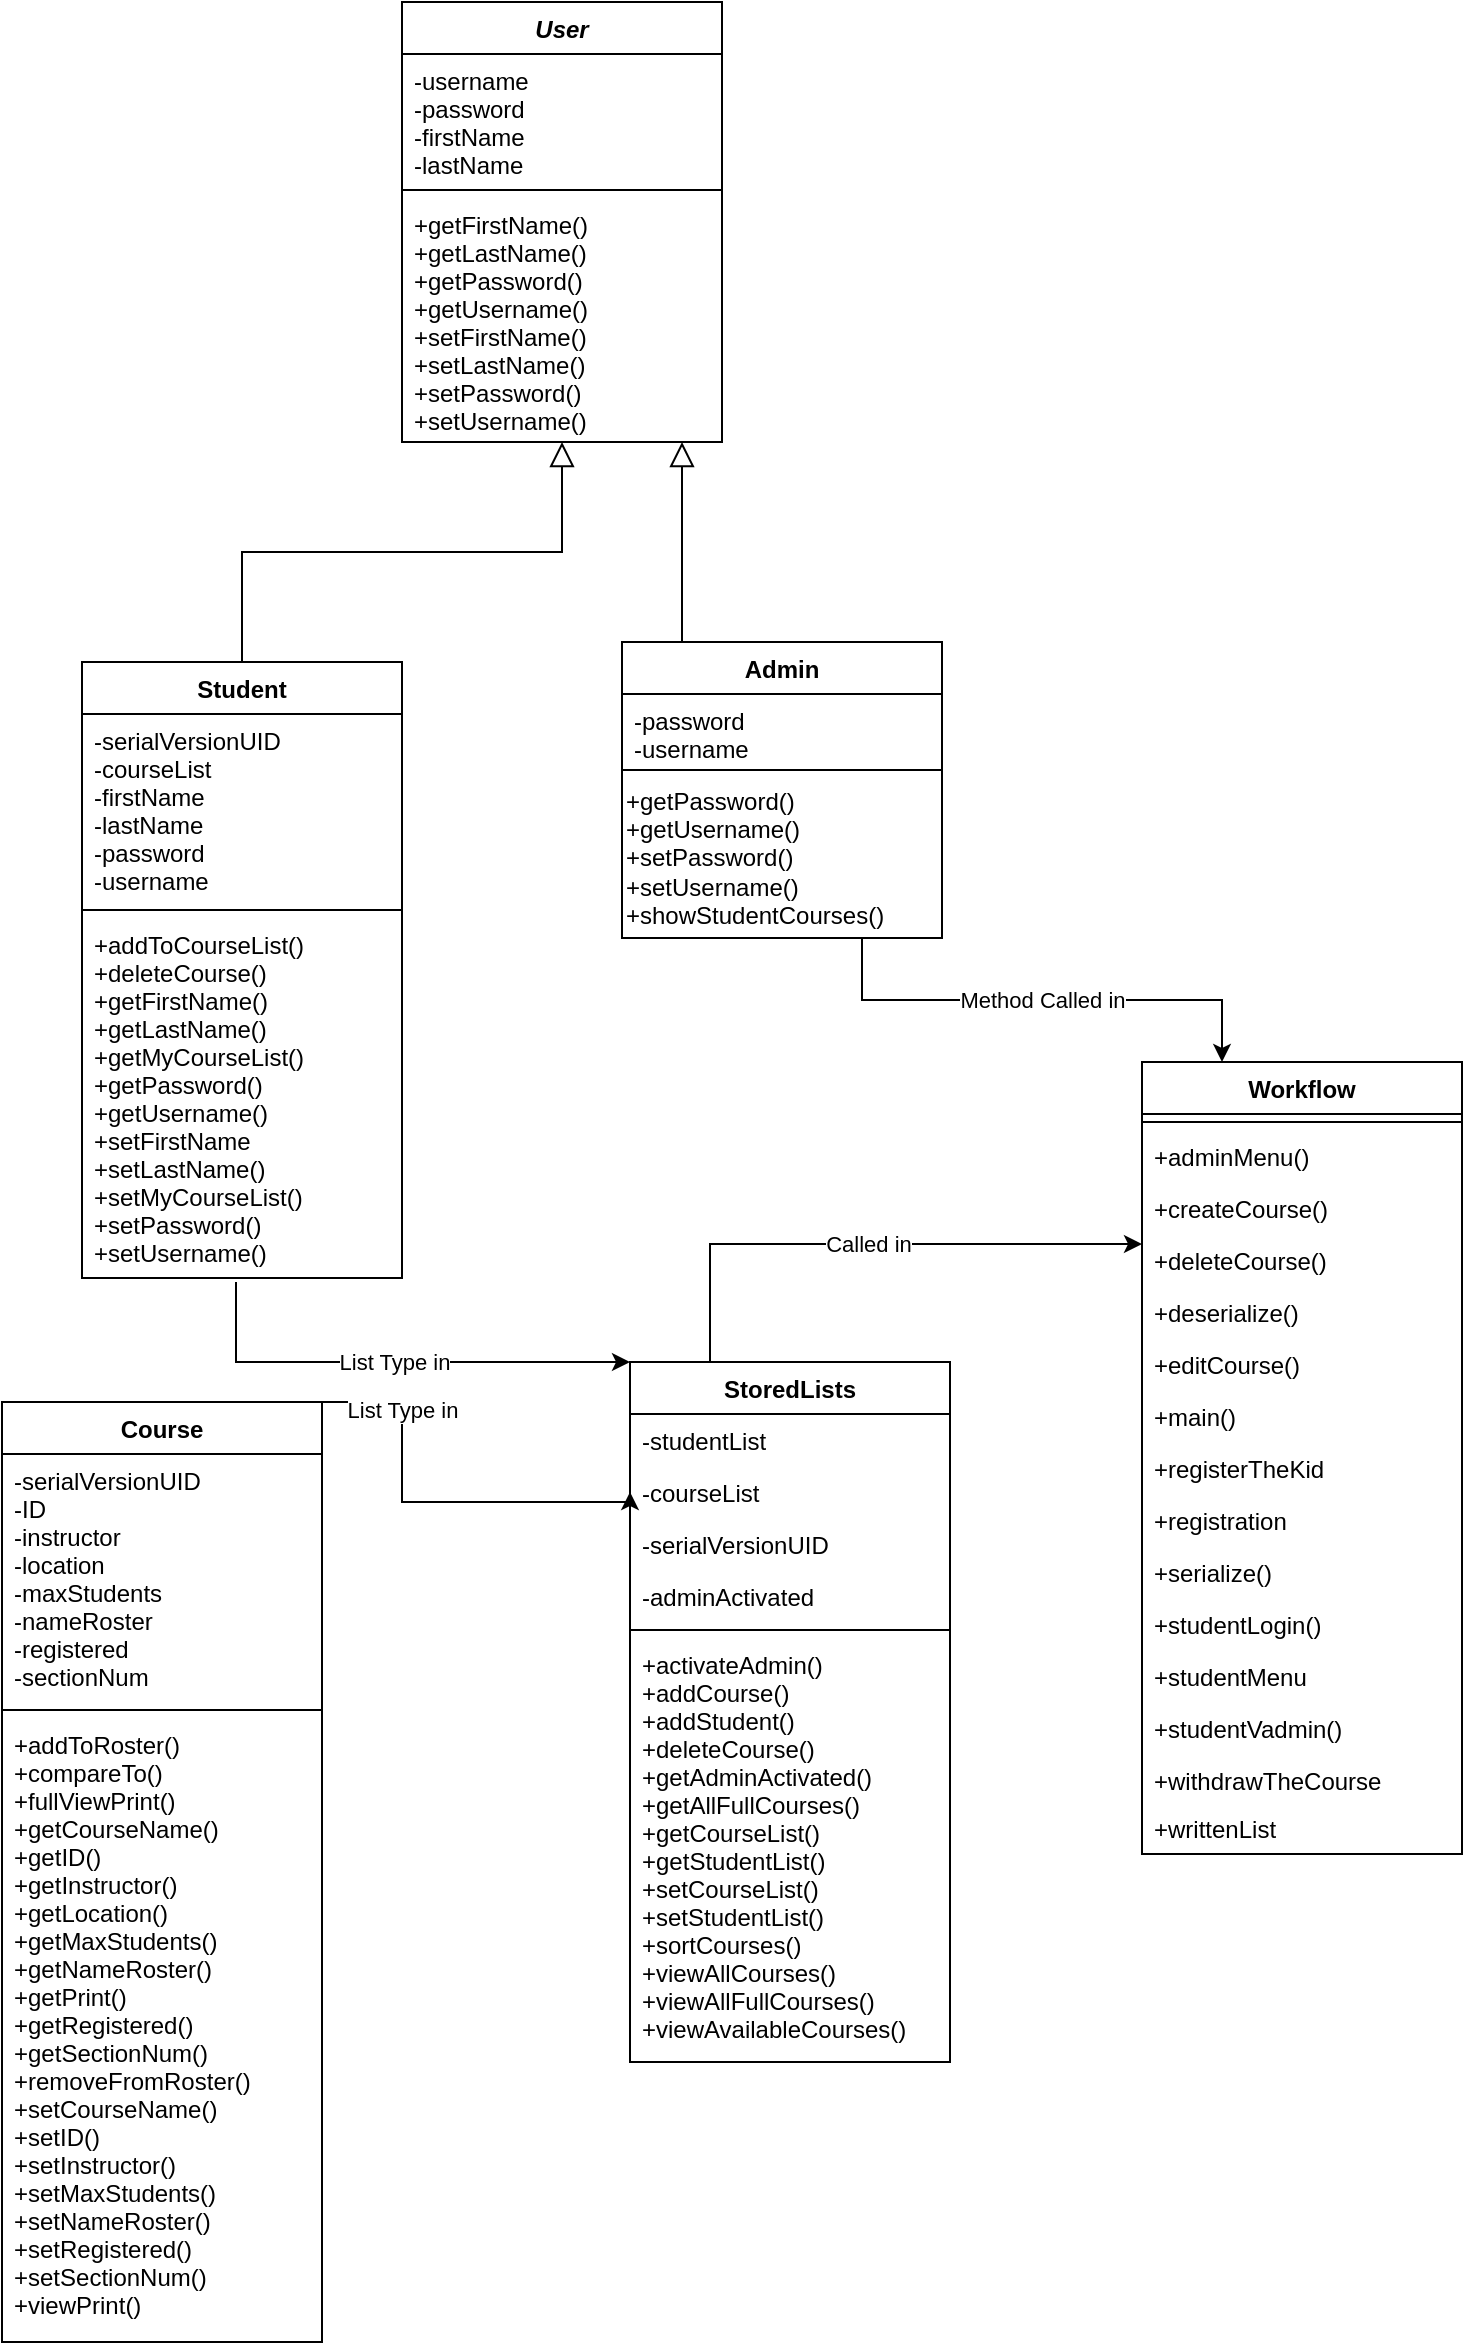 <mxfile version="15.4.0" type="device"><diagram id="C5RBs43oDa-KdzZeNtuy" name="Page-1"><mxGraphModel dx="785" dy="423" grid="1" gridSize="10" guides="1" tooltips="1" connect="1" arrows="1" fold="1" page="1" pageScale="1" pageWidth="827" pageHeight="1169" math="0" shadow="0"><root><mxCell id="WIyWlLk6GJQsqaUBKTNV-0"/><mxCell id="WIyWlLk6GJQsqaUBKTNV-1" parent="WIyWlLk6GJQsqaUBKTNV-0"/><mxCell id="zkfFHV4jXpPFQw0GAbJ--0" value="User" style="swimlane;fontStyle=3;align=center;verticalAlign=top;childLayout=stackLayout;horizontal=1;startSize=26;horizontalStack=0;resizeParent=1;resizeLast=0;collapsible=1;marginBottom=0;rounded=0;shadow=0;strokeWidth=1;" parent="WIyWlLk6GJQsqaUBKTNV-1" vertex="1"><mxGeometry x="220" y="40" width="160" height="220" as="geometry"><mxRectangle x="230" y="140" width="160" height="26" as="alternateBounds"/></mxGeometry></mxCell><mxCell id="zkfFHV4jXpPFQw0GAbJ--1" value="-username&#10;-password&#10;-firstName&#10;-lastName" style="text;align=left;verticalAlign=top;spacingLeft=4;spacingRight=4;overflow=hidden;rotatable=0;points=[[0,0.5],[1,0.5]];portConstraint=eastwest;" parent="zkfFHV4jXpPFQw0GAbJ--0" vertex="1"><mxGeometry y="26" width="160" height="64" as="geometry"/></mxCell><mxCell id="zkfFHV4jXpPFQw0GAbJ--4" value="" style="line;html=1;strokeWidth=1;align=left;verticalAlign=middle;spacingTop=-1;spacingLeft=3;spacingRight=3;rotatable=0;labelPosition=right;points=[];portConstraint=eastwest;" parent="zkfFHV4jXpPFQw0GAbJ--0" vertex="1"><mxGeometry y="90" width="160" height="8" as="geometry"/></mxCell><mxCell id="zkfFHV4jXpPFQw0GAbJ--5" value="+getFirstName()&#10;+getLastName()&#10;+getPassword()&#10;+getUsername()&#10;+setFirstName()&#10;+setLastName()&#10;+setPassword()&#10;+setUsername()" style="text;align=left;verticalAlign=top;spacingLeft=4;spacingRight=4;overflow=hidden;rotatable=0;points=[[0,0.5],[1,0.5]];portConstraint=eastwest;" parent="zkfFHV4jXpPFQw0GAbJ--0" vertex="1"><mxGeometry y="98" width="160" height="122" as="geometry"/></mxCell><mxCell id="zkfFHV4jXpPFQw0GAbJ--6" value="Student" style="swimlane;fontStyle=1;align=center;verticalAlign=top;childLayout=stackLayout;horizontal=1;startSize=26;horizontalStack=0;resizeParent=1;resizeLast=0;collapsible=1;marginBottom=0;rounded=0;shadow=0;strokeWidth=1;" parent="WIyWlLk6GJQsqaUBKTNV-1" vertex="1"><mxGeometry x="60" y="370" width="160" height="308" as="geometry"><mxRectangle x="130" y="380" width="160" height="26" as="alternateBounds"/></mxGeometry></mxCell><mxCell id="zkfFHV4jXpPFQw0GAbJ--7" value="-serialVersionUID&#10;-courseList&#10;-firstName&#10;-lastName&#10;-password&#10;-username" style="text;align=left;verticalAlign=top;spacingLeft=4;spacingRight=4;overflow=hidden;rotatable=0;points=[[0,0.5],[1,0.5]];portConstraint=eastwest;" parent="zkfFHV4jXpPFQw0GAbJ--6" vertex="1"><mxGeometry y="26" width="160" height="94" as="geometry"/></mxCell><mxCell id="zkfFHV4jXpPFQw0GAbJ--9" value="" style="line;html=1;strokeWidth=1;align=left;verticalAlign=middle;spacingTop=-1;spacingLeft=3;spacingRight=3;rotatable=0;labelPosition=right;points=[];portConstraint=eastwest;" parent="zkfFHV4jXpPFQw0GAbJ--6" vertex="1"><mxGeometry y="120" width="160" height="8" as="geometry"/></mxCell><mxCell id="zkfFHV4jXpPFQw0GAbJ--10" value="+addToCourseList()&#10;+deleteCourse()&#10;+getFirstName()&#10;+getLastName()&#10;+getMyCourseList()&#10;+getPassword()&#10;+getUsername()&#10;+setFirstName&#10;+setLastName()&#10;+setMyCourseList()&#10;+setPassword()&#10;+setUsername()&#10;" style="text;align=left;verticalAlign=top;spacingLeft=4;spacingRight=4;overflow=hidden;rotatable=0;points=[[0,0.5],[1,0.5]];portConstraint=eastwest;fontStyle=0" parent="zkfFHV4jXpPFQw0GAbJ--6" vertex="1"><mxGeometry y="128" width="160" height="180" as="geometry"/></mxCell><mxCell id="zkfFHV4jXpPFQw0GAbJ--12" value="" style="endArrow=block;endSize=10;endFill=0;shadow=0;strokeWidth=1;rounded=0;edgeStyle=elbowEdgeStyle;elbow=vertical;" parent="WIyWlLk6GJQsqaUBKTNV-1" source="zkfFHV4jXpPFQw0GAbJ--6" target="zkfFHV4jXpPFQw0GAbJ--0" edge="1"><mxGeometry width="160" relative="1" as="geometry"><mxPoint x="200" y="203" as="sourcePoint"/><mxPoint x="200" y="203" as="targetPoint"/></mxGeometry></mxCell><mxCell id="zkfFHV4jXpPFQw0GAbJ--13" value="Admin" style="swimlane;fontStyle=1;align=center;verticalAlign=top;childLayout=stackLayout;horizontal=1;startSize=26;horizontalStack=0;resizeParent=1;resizeLast=0;collapsible=1;marginBottom=0;rounded=0;shadow=0;strokeWidth=1;" parent="WIyWlLk6GJQsqaUBKTNV-1" vertex="1"><mxGeometry x="330" y="360" width="160" height="148" as="geometry"><mxRectangle x="340" y="380" width="170" height="26" as="alternateBounds"/></mxGeometry></mxCell><mxCell id="zkfFHV4jXpPFQw0GAbJ--14" value="-password&#10;-username" style="text;align=left;verticalAlign=top;spacingLeft=4;spacingRight=4;overflow=hidden;rotatable=0;points=[[0,0.5],[1,0.5]];portConstraint=eastwest;" parent="zkfFHV4jXpPFQw0GAbJ--13" vertex="1"><mxGeometry y="26" width="160" height="34" as="geometry"/></mxCell><mxCell id="zkfFHV4jXpPFQw0GAbJ--15" value="" style="line;html=1;strokeWidth=1;align=left;verticalAlign=middle;spacingTop=-1;spacingLeft=3;spacingRight=3;rotatable=0;labelPosition=right;points=[];portConstraint=eastwest;" parent="zkfFHV4jXpPFQw0GAbJ--13" vertex="1"><mxGeometry y="60" width="160" height="8" as="geometry"/></mxCell><mxCell id="vTenkauel-FCF5XNkm7e-4" value="+getPassword()&lt;br&gt;+getUsername()&lt;br&gt;+setPassword()&lt;br&gt;+setUsername()&lt;br&gt;+showStudentCourses()" style="text;html=1;resizable=0;autosize=1;align=left;verticalAlign=middle;points=[];fillColor=none;strokeColor=none;rounded=0;" vertex="1" parent="zkfFHV4jXpPFQw0GAbJ--13"><mxGeometry y="68" width="160" height="80" as="geometry"/></mxCell><mxCell id="zkfFHV4jXpPFQw0GAbJ--16" value="" style="endArrow=block;endSize=10;endFill=0;shadow=0;strokeWidth=1;rounded=0;edgeStyle=elbowEdgeStyle;elbow=vertical;" parent="WIyWlLk6GJQsqaUBKTNV-1" source="zkfFHV4jXpPFQw0GAbJ--13" target="zkfFHV4jXpPFQw0GAbJ--0" edge="1"><mxGeometry width="160" relative="1" as="geometry"><mxPoint x="210" y="373" as="sourcePoint"/><mxPoint x="310" y="271" as="targetPoint"/><Array as="points"><mxPoint x="360" y="320"/></Array></mxGeometry></mxCell><mxCell id="zkfFHV4jXpPFQw0GAbJ--17" value="Course" style="swimlane;fontStyle=1;align=center;verticalAlign=top;childLayout=stackLayout;horizontal=1;startSize=26;horizontalStack=0;resizeParent=1;resizeLast=0;collapsible=1;marginBottom=0;rounded=0;shadow=0;strokeWidth=1;" parent="WIyWlLk6GJQsqaUBKTNV-1" vertex="1"><mxGeometry x="20" y="740" width="160" height="470" as="geometry"><mxRectangle x="550" y="140" width="160" height="26" as="alternateBounds"/></mxGeometry></mxCell><mxCell id="zkfFHV4jXpPFQw0GAbJ--19" value="-serialVersionUID&#10;-ID&#10;-instructor&#10;-location&#10;-maxStudents&#10;-nameRoster&#10;-registered&#10;-sectionNum" style="text;align=left;verticalAlign=top;spacingLeft=4;spacingRight=4;overflow=hidden;rotatable=0;points=[[0,0.5],[1,0.5]];portConstraint=eastwest;rounded=0;shadow=0;html=0;" parent="zkfFHV4jXpPFQw0GAbJ--17" vertex="1"><mxGeometry y="26" width="160" height="124" as="geometry"/></mxCell><mxCell id="zkfFHV4jXpPFQw0GAbJ--23" value="" style="line;html=1;strokeWidth=1;align=left;verticalAlign=middle;spacingTop=-1;spacingLeft=3;spacingRight=3;rotatable=0;labelPosition=right;points=[];portConstraint=eastwest;" parent="zkfFHV4jXpPFQw0GAbJ--17" vertex="1"><mxGeometry y="150" width="160" height="8" as="geometry"/></mxCell><mxCell id="zkfFHV4jXpPFQw0GAbJ--24" value="+addToRoster()&#10;+compareTo()&#10;+fullViewPrint()&#10;+getCourseName()&#10;+getID()&#10;+getInstructor()&#10;+getLocation()&#10;+getMaxStudents()&#10;+getNameRoster()&#10;+getPrint()&#10;+getRegistered()&#10;+getSectionNum()&#10;+removeFromRoster()&#10;+setCourseName()&#10;+setID()&#10;+setInstructor()&#10;+setMaxStudents()&#10;+setNameRoster()&#10;+setRegistered()&#10;+setSectionNum()&#10;+viewPrint()" style="text;align=left;verticalAlign=top;spacingLeft=4;spacingRight=4;overflow=hidden;rotatable=0;points=[[0,0.5],[1,0.5]];portConstraint=eastwest;" parent="zkfFHV4jXpPFQw0GAbJ--17" vertex="1"><mxGeometry y="158" width="160" height="312" as="geometry"/></mxCell><mxCell id="q_N5orK4bk7r9XrXivGj-0" value="StoredLists" style="swimlane;fontStyle=1;align=center;verticalAlign=top;childLayout=stackLayout;horizontal=1;startSize=26;horizontalStack=0;resizeParent=1;resizeLast=0;collapsible=1;marginBottom=0;rounded=0;shadow=0;strokeWidth=1;" parent="WIyWlLk6GJQsqaUBKTNV-1" vertex="1"><mxGeometry x="334" y="720" width="160" height="350" as="geometry"><mxRectangle x="550" y="140" width="160" height="26" as="alternateBounds"/></mxGeometry></mxCell><mxCell id="q_N5orK4bk7r9XrXivGj-1" value="-studentList" style="text;align=left;verticalAlign=top;spacingLeft=4;spacingRight=4;overflow=hidden;rotatable=0;points=[[0,0.5],[1,0.5]];portConstraint=eastwest;" parent="q_N5orK4bk7r9XrXivGj-0" vertex="1"><mxGeometry y="26" width="160" height="26" as="geometry"/></mxCell><mxCell id="q_N5orK4bk7r9XrXivGj-2" value="-courseList" style="text;align=left;verticalAlign=top;spacingLeft=4;spacingRight=4;overflow=hidden;rotatable=0;points=[[0,0.5],[1,0.5]];portConstraint=eastwest;rounded=0;shadow=0;html=0;" parent="q_N5orK4bk7r9XrXivGj-0" vertex="1"><mxGeometry y="52" width="160" height="26" as="geometry"/></mxCell><mxCell id="q_N5orK4bk7r9XrXivGj-3" value="-serialVersionUID" style="text;align=left;verticalAlign=top;spacingLeft=4;spacingRight=4;overflow=hidden;rotatable=0;points=[[0,0.5],[1,0.5]];portConstraint=eastwest;rounded=0;shadow=0;html=0;" parent="q_N5orK4bk7r9XrXivGj-0" vertex="1"><mxGeometry y="78" width="160" height="26" as="geometry"/></mxCell><mxCell id="q_N5orK4bk7r9XrXivGj-4" value="-adminActivated" style="text;align=left;verticalAlign=top;spacingLeft=4;spacingRight=4;overflow=hidden;rotatable=0;points=[[0,0.5],[1,0.5]];portConstraint=eastwest;rounded=0;shadow=0;html=0;" parent="q_N5orK4bk7r9XrXivGj-0" vertex="1"><mxGeometry y="104" width="160" height="26" as="geometry"/></mxCell><mxCell id="q_N5orK4bk7r9XrXivGj-6" value="" style="line;html=1;strokeWidth=1;align=left;verticalAlign=middle;spacingTop=-1;spacingLeft=3;spacingRight=3;rotatable=0;labelPosition=right;points=[];portConstraint=eastwest;" parent="q_N5orK4bk7r9XrXivGj-0" vertex="1"><mxGeometry y="130" width="160" height="8" as="geometry"/></mxCell><mxCell id="q_N5orK4bk7r9XrXivGj-7" value="+activateAdmin()&#10;+addCourse()&#10;+addStudent()&#10;+deleteCourse()&#10;+getAdminActivated()&#10;+getAllFullCourses()&#10;+getCourseList()&#10;+getStudentList()&#10;+setCourseList()&#10;+setStudentList()&#10;+sortCourses()&#10;+viewAllCourses()&#10;+viewAllFullCourses()&#10;+viewAvailableCourses()" style="text;align=left;verticalAlign=top;spacingLeft=4;spacingRight=4;overflow=hidden;rotatable=0;points=[[0,0.5],[1,0.5]];portConstraint=eastwest;" parent="q_N5orK4bk7r9XrXivGj-0" vertex="1"><mxGeometry y="138" width="160" height="212" as="geometry"/></mxCell><mxCell id="q_N5orK4bk7r9XrXivGj-12" value="Workflow" style="swimlane;fontStyle=1;align=center;verticalAlign=top;childLayout=stackLayout;horizontal=1;startSize=26;horizontalStack=0;resizeParent=1;resizeLast=0;collapsible=1;marginBottom=0;rounded=0;shadow=0;strokeWidth=1;" parent="WIyWlLk6GJQsqaUBKTNV-1" vertex="1"><mxGeometry x="590" y="570" width="160" height="396" as="geometry"><mxRectangle x="550" y="140" width="160" height="26" as="alternateBounds"/></mxGeometry></mxCell><mxCell id="q_N5orK4bk7r9XrXivGj-18" value="" style="line;html=1;strokeWidth=1;align=left;verticalAlign=middle;spacingTop=-1;spacingLeft=3;spacingRight=3;rotatable=0;labelPosition=right;points=[];portConstraint=eastwest;" parent="q_N5orK4bk7r9XrXivGj-12" vertex="1"><mxGeometry y="26" width="160" height="8" as="geometry"/></mxCell><mxCell id="q_N5orK4bk7r9XrXivGj-19" value="+adminMenu()" style="text;align=left;verticalAlign=top;spacingLeft=4;spacingRight=4;overflow=hidden;rotatable=0;points=[[0,0.5],[1,0.5]];portConstraint=eastwest;" parent="q_N5orK4bk7r9XrXivGj-12" vertex="1"><mxGeometry y="34" width="160" height="26" as="geometry"/></mxCell><mxCell id="q_N5orK4bk7r9XrXivGj-20" value="+createCourse()" style="text;align=left;verticalAlign=top;spacingLeft=4;spacingRight=4;overflow=hidden;rotatable=0;points=[[0,0.5],[1,0.5]];portConstraint=eastwest;" parent="q_N5orK4bk7r9XrXivGj-12" vertex="1"><mxGeometry y="60" width="160" height="26" as="geometry"/></mxCell><mxCell id="vTenkauel-FCF5XNkm7e-6" value="+deleteCourse()" style="text;align=left;verticalAlign=top;spacingLeft=4;spacingRight=4;overflow=hidden;rotatable=0;points=[[0,0.5],[1,0.5]];portConstraint=eastwest;" vertex="1" parent="q_N5orK4bk7r9XrXivGj-12"><mxGeometry y="86" width="160" height="26" as="geometry"/></mxCell><mxCell id="vTenkauel-FCF5XNkm7e-7" value="+deserialize()" style="text;align=left;verticalAlign=top;spacingLeft=4;spacingRight=4;overflow=hidden;rotatable=0;points=[[0,0.5],[1,0.5]];portConstraint=eastwest;" vertex="1" parent="q_N5orK4bk7r9XrXivGj-12"><mxGeometry y="112" width="160" height="26" as="geometry"/></mxCell><mxCell id="vTenkauel-FCF5XNkm7e-8" value="+editCourse()" style="text;align=left;verticalAlign=top;spacingLeft=4;spacingRight=4;overflow=hidden;rotatable=0;points=[[0,0.5],[1,0.5]];portConstraint=eastwest;" vertex="1" parent="q_N5orK4bk7r9XrXivGj-12"><mxGeometry y="138" width="160" height="26" as="geometry"/></mxCell><mxCell id="vTenkauel-FCF5XNkm7e-9" value="+main()" style="text;align=left;verticalAlign=top;spacingLeft=4;spacingRight=4;overflow=hidden;rotatable=0;points=[[0,0.5],[1,0.5]];portConstraint=eastwest;" vertex="1" parent="q_N5orK4bk7r9XrXivGj-12"><mxGeometry y="164" width="160" height="26" as="geometry"/></mxCell><mxCell id="vTenkauel-FCF5XNkm7e-10" value="+registerTheKid" style="text;align=left;verticalAlign=top;spacingLeft=4;spacingRight=4;overflow=hidden;rotatable=0;points=[[0,0.5],[1,0.5]];portConstraint=eastwest;" vertex="1" parent="q_N5orK4bk7r9XrXivGj-12"><mxGeometry y="190" width="160" height="26" as="geometry"/></mxCell><mxCell id="vTenkauel-FCF5XNkm7e-11" value="+registration" style="text;align=left;verticalAlign=top;spacingLeft=4;spacingRight=4;overflow=hidden;rotatable=0;points=[[0,0.5],[1,0.5]];portConstraint=eastwest;" vertex="1" parent="q_N5orK4bk7r9XrXivGj-12"><mxGeometry y="216" width="160" height="26" as="geometry"/></mxCell><mxCell id="vTenkauel-FCF5XNkm7e-12" value="+serialize()" style="text;align=left;verticalAlign=top;spacingLeft=4;spacingRight=4;overflow=hidden;rotatable=0;points=[[0,0.5],[1,0.5]];portConstraint=eastwest;" vertex="1" parent="q_N5orK4bk7r9XrXivGj-12"><mxGeometry y="242" width="160" height="26" as="geometry"/></mxCell><mxCell id="vTenkauel-FCF5XNkm7e-13" value="+studentLogin()" style="text;align=left;verticalAlign=top;spacingLeft=4;spacingRight=4;overflow=hidden;rotatable=0;points=[[0,0.5],[1,0.5]];portConstraint=eastwest;" vertex="1" parent="q_N5orK4bk7r9XrXivGj-12"><mxGeometry y="268" width="160" height="26" as="geometry"/></mxCell><mxCell id="vTenkauel-FCF5XNkm7e-14" value="+studentMenu" style="text;align=left;verticalAlign=top;spacingLeft=4;spacingRight=4;overflow=hidden;rotatable=0;points=[[0,0.5],[1,0.5]];portConstraint=eastwest;" vertex="1" parent="q_N5orK4bk7r9XrXivGj-12"><mxGeometry y="294" width="160" height="26" as="geometry"/></mxCell><mxCell id="vTenkauel-FCF5XNkm7e-15" value="+studentVadmin()" style="text;align=left;verticalAlign=top;spacingLeft=4;spacingRight=4;overflow=hidden;rotatable=0;points=[[0,0.5],[1,0.5]];portConstraint=eastwest;" vertex="1" parent="q_N5orK4bk7r9XrXivGj-12"><mxGeometry y="320" width="160" height="26" as="geometry"/></mxCell><mxCell id="vTenkauel-FCF5XNkm7e-16" value="+withdrawTheCourse" style="text;align=left;verticalAlign=top;spacingLeft=4;spacingRight=4;overflow=hidden;rotatable=0;points=[[0,0.5],[1,0.5]];portConstraint=eastwest;" vertex="1" parent="q_N5orK4bk7r9XrXivGj-12"><mxGeometry y="346" width="160" height="24" as="geometry"/></mxCell><mxCell id="vTenkauel-FCF5XNkm7e-17" value="+writtenList" style="text;align=left;verticalAlign=top;spacingLeft=4;spacingRight=4;overflow=hidden;rotatable=0;points=[[0,0.5],[1,0.5]];portConstraint=eastwest;" vertex="1" parent="q_N5orK4bk7r9XrXivGj-12"><mxGeometry y="370" width="160" height="26" as="geometry"/></mxCell><mxCell id="q_N5orK4bk7r9XrXivGj-21" value="" style="endArrow=classic;html=1;rounded=0;edgeStyle=orthogonalEdgeStyle;entryX=0;entryY=0;entryDx=0;entryDy=0;" parent="WIyWlLk6GJQsqaUBKTNV-1" target="q_N5orK4bk7r9XrXivGj-0" edge="1"><mxGeometry relative="1" as="geometry"><mxPoint x="137" y="680" as="sourcePoint"/><mxPoint x="300" y="557.5" as="targetPoint"/><Array as="points"><mxPoint x="137" y="720"/></Array></mxGeometry></mxCell><mxCell id="q_N5orK4bk7r9XrXivGj-22" value="List Type in" style="edgeLabel;resizable=0;html=1;align=center;verticalAlign=middle;" parent="q_N5orK4bk7r9XrXivGj-21" connectable="0" vertex="1"><mxGeometry relative="1" as="geometry"/></mxCell><mxCell id="q_N5orK4bk7r9XrXivGj-23" value="" style="endArrow=classic;html=1;rounded=0;edgeStyle=orthogonalEdgeStyle;entryX=0;entryY=0.5;entryDx=0;entryDy=0;" parent="WIyWlLk6GJQsqaUBKTNV-1" edge="1" target="q_N5orK4bk7r9XrXivGj-2"><mxGeometry relative="1" as="geometry"><mxPoint x="190" y="740" as="sourcePoint"/><mxPoint x="320" y="790" as="targetPoint"/><Array as="points"><mxPoint x="124" y="740"/><mxPoint x="220" y="740"/><mxPoint x="220" y="790"/><mxPoint x="334" y="790"/></Array></mxGeometry></mxCell><mxCell id="q_N5orK4bk7r9XrXivGj-24" value="List Type in" style="edgeLabel;resizable=0;html=1;align=center;verticalAlign=middle;" parent="q_N5orK4bk7r9XrXivGj-23" connectable="0" vertex="1"><mxGeometry relative="1" as="geometry"/></mxCell><mxCell id="q_N5orK4bk7r9XrXivGj-25" value="" style="endArrow=classic;html=1;rounded=0;edgeStyle=orthogonalEdgeStyle;entryX=0;entryY=0.5;entryDx=0;entryDy=0;exitX=0.25;exitY=0;exitDx=0;exitDy=0;" parent="WIyWlLk6GJQsqaUBKTNV-1" source="q_N5orK4bk7r9XrXivGj-0" edge="1"><mxGeometry relative="1" as="geometry"><mxPoint x="380" y="540" as="sourcePoint"/><mxPoint x="590" y="661" as="targetPoint"/><Array as="points"><mxPoint x="374" y="661"/></Array></mxGeometry></mxCell><mxCell id="q_N5orK4bk7r9XrXivGj-26" value="Called in" style="edgeLabel;resizable=0;html=1;align=center;verticalAlign=middle;" parent="q_N5orK4bk7r9XrXivGj-25" connectable="0" vertex="1"><mxGeometry relative="1" as="geometry"/></mxCell><mxCell id="q_N5orK4bk7r9XrXivGj-27" value="" style="endArrow=classic;html=1;rounded=0;edgeStyle=orthogonalEdgeStyle;exitX=0.75;exitY=1;exitDx=0;exitDy=0;entryX=0.25;entryY=0;entryDx=0;entryDy=0;" parent="WIyWlLk6GJQsqaUBKTNV-1" source="zkfFHV4jXpPFQw0GAbJ--13" edge="1" target="q_N5orK4bk7r9XrXivGj-12"><mxGeometry relative="1" as="geometry"><mxPoint x="450" y="456" as="sourcePoint"/><mxPoint x="550" y="456" as="targetPoint"/></mxGeometry></mxCell><mxCell id="q_N5orK4bk7r9XrXivGj-28" value="Method Called in" style="edgeLabel;resizable=0;html=1;align=center;verticalAlign=middle;" parent="q_N5orK4bk7r9XrXivGj-27" connectable="0" vertex="1"><mxGeometry relative="1" as="geometry"/></mxCell></root></mxGraphModel></diagram></mxfile>